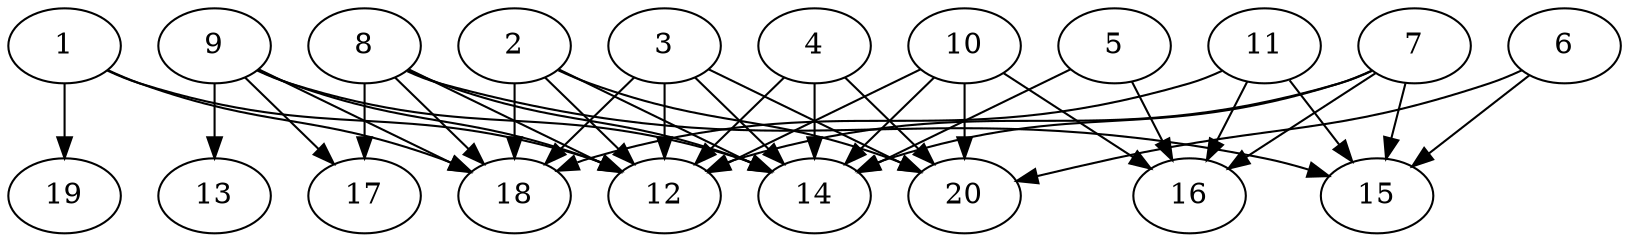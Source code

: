 // DAG automatically generated by daggen at Tue Jul 23 14:29:40 2019
// ./daggen --dot -n 20 --ccr 0.5 --fat 0.7 --regular 0.5 --density 0.7 --mindata 5242880 --maxdata 52428800 
digraph G {
  1 [size="36753408", alpha="0.06", expect_size="18376704"] 
  1 -> 12 [size ="18376704"]
  1 -> 18 [size ="18376704"]
  1 -> 19 [size ="18376704"]
  2 [size="39208960", alpha="0.20", expect_size="19604480"] 
  2 -> 12 [size ="19604480"]
  2 -> 14 [size ="19604480"]
  2 -> 18 [size ="19604480"]
  2 -> 20 [size ="19604480"]
  3 [size="51877888", alpha="0.12", expect_size="25938944"] 
  3 -> 12 [size ="25938944"]
  3 -> 14 [size ="25938944"]
  3 -> 18 [size ="25938944"]
  3 -> 20 [size ="25938944"]
  4 [size="55756800", alpha="0.10", expect_size="27878400"] 
  4 -> 12 [size ="27878400"]
  4 -> 14 [size ="27878400"]
  4 -> 20 [size ="27878400"]
  5 [size="67889152", alpha="0.20", expect_size="33944576"] 
  5 -> 14 [size ="33944576"]
  5 -> 16 [size ="33944576"]
  6 [size="70998016", alpha="0.18", expect_size="35499008"] 
  6 -> 15 [size ="35499008"]
  6 -> 20 [size ="35499008"]
  7 [size="43409408", alpha="0.03", expect_size="21704704"] 
  7 -> 12 [size ="21704704"]
  7 -> 14 [size ="21704704"]
  7 -> 15 [size ="21704704"]
  7 -> 16 [size ="21704704"]
  8 [size="24463360", alpha="0.15", expect_size="12231680"] 
  8 -> 12 [size ="12231680"]
  8 -> 14 [size ="12231680"]
  8 -> 15 [size ="12231680"]
  8 -> 17 [size ="12231680"]
  8 -> 18 [size ="12231680"]
  9 [size="42121216", alpha="0.06", expect_size="21060608"] 
  9 -> 12 [size ="21060608"]
  9 -> 13 [size ="21060608"]
  9 -> 14 [size ="21060608"]
  9 -> 17 [size ="21060608"]
  9 -> 18 [size ="21060608"]
  10 [size="69033984", alpha="0.03", expect_size="34516992"] 
  10 -> 12 [size ="34516992"]
  10 -> 14 [size ="34516992"]
  10 -> 16 [size ="34516992"]
  10 -> 20 [size ="34516992"]
  11 [size="34316288", alpha="0.08", expect_size="17158144"] 
  11 -> 15 [size ="17158144"]
  11 -> 16 [size ="17158144"]
  11 -> 18 [size ="17158144"]
  12 [size="63481856", alpha="0.02", expect_size="31740928"] 
  13 [size="62674944", alpha="0.07", expect_size="31337472"] 
  14 [size="26576896", alpha="0.17", expect_size="13288448"] 
  15 [size="73287680", alpha="0.10", expect_size="36643840"] 
  16 [size="72826880", alpha="0.19", expect_size="36413440"] 
  17 [size="61194240", alpha="0.16", expect_size="30597120"] 
  18 [size="74680320", alpha="0.10", expect_size="37340160"] 
  19 [size="49913856", alpha="0.18", expect_size="24956928"] 
  20 [size="76623872", alpha="0.07", expect_size="38311936"] 
}
